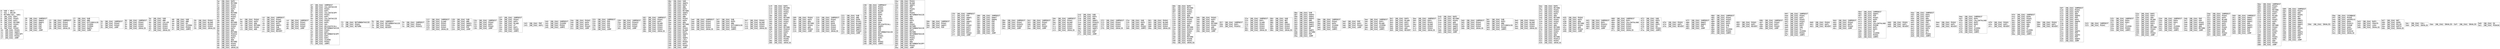 digraph "graph.cfg.gv" {
	subgraph global {
		node [fontname=Courier fontsize=30.0 rank=same shape=box]
		block_0 [label="0: %00 = #0x1\l2: %01 = #0x40\l4: MSTORE(%01, %00)\l5: [NO_SSA] DUP1\l6: [NO_SSA] PUSH1\l8: [NO_SSA] DUP2\l9: [NO_SSA] MSTORE\la: [NO_SSA] PUSH1\lc: [NO_SSA] ADD\ld: [NO_SSA] PUSH2\l10: [NO_SSA] PUSH1\l12: [NO_SSA] SWAP2\l13: [NO_SSA] CODECOPY\l14: [NO_SSA] PUSH2\l17: [NO_SSA] JUMP\l"]
		block_18 [label="18: [NO_SSA] JUMPDEST\l19: [NO_SSA] SWAP4\l1a: [NO_SSA] SWAP3\l1b: [NO_SSA] POP\l1c: [NO_SSA] POP\l1d: [NO_SSA] POP\l1e: [NO_SSA] JUMP\l"]
		block_1f [label="1f: [NO_SSA] JUMPDEST\l20: [NO_SSA] PUSH1\l22: [NO_SSA] PUSH1\l24: [NO_SSA] PUSH1\l26: [NO_SSA] INVALID\l"]
		block_27 [label="27: [NO_SSA] SUB\l28: [NO_SSA] AND\l29: [NO_SSA] EXTCODESIZE\l2a: [NO_SSA] ISZERO\l2b: [NO_SSA] ISZERO\l2c: [NO_SSA] SWAP1\l2d: [NO_SSA] JUMP\l"]
		block_2e [label="2e: [NO_SSA] JUMPDEST\l2f: [NO_SSA] PUSH2\l32: [NO_SSA] PUSH2\l35: [NO_SSA] JUMP\l"]
		block_36 [label="36: [NO_SSA] JUMPDEST\l37: [NO_SSA] PUSH1\l39: [NO_SSA] PUSH1\l3b: [NO_SSA] PUSH1\l3d: [NO_SSA] INVALID\l"]
		block_3e [label="3e: [NO_SSA] SUB\l3f: [NO_SSA] AND\l40: [NO_SSA] CALLER\l41: [NO_SSA] PUSH1\l43: [NO_SSA] PUSH1\l45: [NO_SSA] PUSH1\l47: [NO_SSA] INVALID\l"]
		block_48 [label="48: [NO_SSA] SUB\l49: [NO_SSA] AND\l4a: [NO_SSA] EQ\l4b: [NO_SSA] ISZERO\l4c: [NO_SSA] PUSH2\l4f: [NO_SSA] JUMPI\l"]
		block_50 [label="50: [NO_SSA] PUSH1\l52: [NO_SSA] MLOAD\l53: [NO_SSA] PUSH3\l57: [NO_SSA] PUSH1\l59: [NO_SSA] INVALID\l"]
		block_5a [label="5a: [NO_SSA] DUP2\l5b: [NO_SSA] MSTORE\l5c: [NO_SSA] PUSH1\l5e: [NO_SSA] PUSH1\l60: [NO_SSA] DUP3\l61: [NO_SSA] ADD\l62: [NO_SSA] MSTORE\l63: [NO_SSA] PUSH1\l65: [NO_SSA] PUSH1\l67: [NO_SSA] DUP3\l68: [NO_SSA] ADD\l69: [NO_SSA] MSTORE\l6a: [NO_SSA] PUSH32\l8b: [NO_SSA] PUSH1\l8d: [NO_SSA] DUP3\l8e: [NO_SSA] ADD\l8f: [NO_SSA] MSTORE\l90: [NO_SSA] PUSH32\lb1: [NO_SSA] PUSH1\lb3: [NO_SSA] DUP3\lb4: [NO_SSA] ADD\lb5: [NO_SSA] MSTORE\lb6: [NO_SSA] PUSH2\lb9: [NO_SSA] PUSH1\lbb: [NO_SSA] INVALID\l"]
		block_bc [label="bc: [NO_SSA] PUSH1\lbe: [NO_SSA] DUP3\lbf: [NO_SSA] ADD\lc0: [NO_SSA] MSTORE\lc1: [NO_SSA] PUSH1\lc3: [NO_SSA] ADD\l"]
		block_c4 [label="c4: [NO_SSA] JUMPDEST\lc5: [NO_SSA] PUSH1\lc7: [NO_SSA] MLOAD\lc8: [NO_SSA] DUP1\lc9: [NO_SSA] SWAP2\lca: [NO_SSA] SUB\lcb: [NO_SSA] SWAP1\lcc: [NO_SSA] REVERT\l"]
		block_cd [label="cd: [NO_SSA] JUMPDEST\lce: [NO_SSA] PUSH1\ld0: [NO_SSA] PUSH2\ld3: [NO_SSA] PUSH2\ld6: [NO_SSA] JUMP\l"]
		block_d7 [label="d7: [NO_SSA] JUMPDEST\ld8: [NO_SSA] CALLDATASIZE\ld9: [NO_SSA] PUSH1\ldb: [NO_SSA] DUP1\ldc: [NO_SSA] CALLDATACOPY\ldd: [NO_SSA] PUSH1\ldf: [NO_SSA] DUP1\le0: [NO_SSA] CALLDATASIZE\le1: [NO_SSA] PUSH1\le3: [NO_SSA] DUP5\le4: [NO_SSA] GAS\le5: [NO_SSA] DELEGATECALL\le6: [NO_SSA] RETURNDATASIZE\le7: [NO_SSA] PUSH1\le9: [NO_SSA] DUP1\lea: [NO_SSA] RETURNDATACOPY\leb: [NO_SSA] DUP1\lec: [NO_SSA] DUP1\led: [NO_SSA] ISZERO\lee: [NO_SSA] PUSH2\lf1: [NO_SSA] JUMPI\l"]
		block_f2 [label="f2: [NO_SSA] RETURNDATASIZE\lf3: [NO_SSA] PUSH1\lf5: [NO_SSA] RETURN\l"]
		block_f6 [label="f6: [NO_SSA] JUMPDEST\lf7: [NO_SSA] RETURNDATASIZE\lf8: [NO_SSA] PUSH1\lfa: [NO_SSA] REVERT\l"]
		block_fb [label="fb: [NO_SSA] JUMPDEST\lfc: [NO_SSA] PUSH1\lfe: [NO_SSA] PUSH32\l"]
		block_11f [label="11f: [NO_SSA] JUMPDEST\l120: [NO_SSA] SLOAD\l121: [NO_SSA] PUSH1\l123: [NO_SSA] PUSH1\l125: [NO_SSA] PUSH1\l127: [NO_SSA] INVALID\l"]
		block_128 [label="128: [NO_SSA] SUB\l129: [NO_SSA] AND\l12a: [NO_SSA] SWAP2\l12b: [NO_SSA] SWAP1\l12c: [NO_SSA] POP\l12d: [NO_SSA] JUMP\l"]
		block_12e [label="12e: [NO_SSA] JUMPDEST\l12f: [NO_SSA] PUSH2\l132: [NO_SSA] DUP4\l133: [NO_SSA] PUSH2\l136: [NO_SSA] JUMP\l"]
		block_137 [label="137: [NO_SSA] JUMPDEST\l138: [NO_SSA] PUSH1\l13a: [NO_SSA] DUP3\l13b: [NO_SSA] MLOAD\l13c: [NO_SSA] GT\l13d: [NO_SSA] DUP1\l13e: [NO_SSA] PUSH2\l141: [NO_SSA] JUMPI\l"]
		block_142 [label="142: [NO_SSA] POP\l143: [NO_SSA] DUP1\l"]
		block_144 [label="144: [NO_SSA] JUMPDEST\l145: [NO_SSA] ISZERO\l146: [NO_SSA] PUSH2\l149: [NO_SSA] JUMPI\l"]
		block_14a [label="14a: [NO_SSA] PUSH2\l14d: [NO_SSA] DUP4\l14e: [NO_SSA] DUP4\l14f: [NO_SSA] PUSH2\l152: [NO_SSA] JUMP\l"]
		block_153 [label="153: [NO_SSA] JUMPDEST\l154: [NO_SSA] POP\l155: [NO_SSA] POP\l156: [NO_SSA] POP\l157: [NO_SSA] POP\l158: [NO_SSA] JUMP\l"]
		block_159 [label="159: [NO_SSA] JUMPDEST\l15a: [NO_SSA] PUSH32\l17b: [NO_SSA] PUSH2\l17e: [NO_SSA] PUSH2\l181: [NO_SSA] JUMP\l"]
		block_182 [label="182: [NO_SSA] JUMPDEST\l183: [NO_SSA] PUSH1\l185: [NO_SSA] DUP1\l186: [NO_SSA] MLOAD\l187: [NO_SSA] PUSH1\l189: [NO_SSA] PUSH1\l18b: [NO_SSA] PUSH1\l18d: [NO_SSA] INVALID\l"]
		block_18e [label="18e: [NO_SSA] SUB\l18f: [NO_SSA] SWAP3\l190: [NO_SSA] DUP4\l191: [NO_SSA] AND\l192: [NO_SSA] DUP2\l193: [NO_SSA] MSTORE\l194: [NO_SSA] SWAP2\l195: [NO_SSA] DUP5\l196: [NO_SSA] AND\l197: [NO_SSA] PUSH1\l199: [NO_SSA] DUP4\l19a: [NO_SSA] ADD\l19b: [NO_SSA] MSTORE\l19c: [NO_SSA] ADD\l19d: [NO_SSA] PUSH1\l19f: [NO_SSA] MLOAD\l1a0: [NO_SSA] DUP1\l1a1: [NO_SSA] SWAP2\l1a2: [NO_SSA] SUB\l1a3: [NO_SSA] SWAP1\l1a4: [NO_SSA] LOG1\l1a5: [NO_SSA] PUSH2\l1a8: [NO_SSA] DUP2\l1a9: [NO_SSA] PUSH2\l1ac: [NO_SSA] JUMP\l"]
		block_1ad [label="1ad: [NO_SSA] JUMPDEST\l1ae: [NO_SSA] PUSH1\l1b0: [NO_SSA] PUSH1\l1b2: [NO_SSA] PUSH1\l1b4: [NO_SSA] PUSH1\l1b6: [NO_SSA] INVALID\l"]
		block_1b7 [label="1b7: [NO_SSA] SUB\l1b8: [NO_SSA] DUP5\l1b9: [NO_SSA] AND\l1ba: [NO_SSA] EXTCODESIZE\l1bb: [NO_SSA] PUSH2\l1be: [NO_SSA] JUMPI\l"]
		block_1bf [label="1bf: [NO_SSA] PUSH1\l1c1: [NO_SSA] MLOAD\l1c2: [NO_SSA] PUSH3\l1c6: [NO_SSA] PUSH1\l1c8: [NO_SSA] INVALID\l"]
		block_1c9 [label="1c9: [NO_SSA] DUP2\l1ca: [NO_SSA] MSTORE\l1cb: [NO_SSA] PUSH1\l1cd: [NO_SSA] PUSH1\l1cf: [NO_SSA] DUP3\l1d0: [NO_SSA] ADD\l1d1: [NO_SSA] MSTORE\l1d2: [NO_SSA] PUSH1\l1d4: [NO_SSA] PUSH1\l1d6: [NO_SSA] DUP3\l1d7: [NO_SSA] ADD\l1d8: [NO_SSA] MSTORE\l1d9: [NO_SSA] PUSH32\l1fa: [NO_SSA] PUSH1\l1fc: [NO_SSA] DUP3\l1fd: [NO_SSA] ADD\l1fe: [NO_SSA] MSTORE\l1ff: [NO_SSA] PUSH6\l206: [NO_SSA] PUSH1\l208: [NO_SSA] INVALID\l"]
		block_209 [label="209: [NO_SSA] PUSH1\l20b: [NO_SSA] DUP3\l20c: [NO_SSA] ADD\l20d: [NO_SSA] MSTORE\l20e: [NO_SSA] PUSH1\l210: [NO_SSA] ADD\l211: [NO_SSA] PUSH2\l214: [NO_SSA] JUMP\l"]
		block_215 [label="215: [NO_SSA] JUMPDEST\l216: [NO_SSA] PUSH1\l218: [NO_SSA] DUP1\l219: [NO_SSA] DUP6\l21a: [NO_SSA] PUSH1\l21c: [NO_SSA] PUSH1\l21e: [NO_SSA] PUSH1\l220: [NO_SSA] INVALID\l"]
		block_221 [label="221: [NO_SSA] SUB\l222: [NO_SSA] AND\l223: [NO_SSA] DUP6\l224: [NO_SSA] PUSH1\l226: [NO_SSA] MLOAD\l227: [NO_SSA] PUSH2\l22a: [NO_SSA] SWAP2\l22b: [NO_SSA] SWAP1\l22c: [NO_SSA] PUSH2\l22f: [NO_SSA] JUMP\l"]
		block_230 [label="230: [NO_SSA] JUMPDEST\l231: [NO_SSA] PUSH1\l233: [NO_SSA] PUSH1\l235: [NO_SSA] MLOAD\l236: [NO_SSA] DUP1\l237: [NO_SSA] DUP4\l238: [NO_SSA] SUB\l239: [NO_SSA] DUP2\l23a: [NO_SSA] DUP6\l23b: [NO_SSA] GAS\l23c: [NO_SSA] DELEGATECALL\l23d: [NO_SSA] SWAP2\l23e: [NO_SSA] POP\l23f: [NO_SSA] POP\l240: [NO_SSA] RETURNDATASIZE\l241: [NO_SSA] DUP1\l242: [NO_SSA] PUSH1\l244: [NO_SSA] DUP2\l245: [NO_SSA] EQ\l246: [NO_SSA] PUSH2\l249: [NO_SSA] JUMPI\l"]
		block_24a [label="24a: [NO_SSA] PUSH1\l24c: [NO_SSA] MLOAD\l24d: [NO_SSA] SWAP2\l24e: [NO_SSA] POP\l24f: [NO_SSA] PUSH1\l251: [NO_SSA] NOT\l252: [NO_SSA] PUSH1\l254: [NO_SSA] RETURNDATASIZE\l255: [NO_SSA] ADD\l256: [NO_SSA] AND\l257: [NO_SSA] DUP3\l258: [NO_SSA] ADD\l259: [NO_SSA] PUSH1\l25b: [NO_SSA] MSTORE\l25c: [NO_SSA] RETURNDATASIZE\l25d: [NO_SSA] DUP3\l25e: [NO_SSA] MSTORE\l25f: [NO_SSA] RETURNDATASIZE\l260: [NO_SSA] PUSH1\l262: [NO_SSA] PUSH1\l264: [NO_SSA] DUP5\l265: [NO_SSA] ADD\l266: [NO_SSA] RETURNDATACOPY\l267: [NO_SSA] PUSH2\l26a: [NO_SSA] JUMP\l"]
		block_26b [label="26b: [NO_SSA] JUMPDEST\l26c: [NO_SSA] PUSH1\l26e: [NO_SSA] SWAP2\l26f: [NO_SSA] POP\l"]
		block_270 [label="270: [NO_SSA] JUMPDEST\l271: [NO_SSA] POP\l272: [NO_SSA] SWAP2\l273: [NO_SSA] POP\l274: [NO_SSA] SWAP2\l275: [NO_SSA] POP\l276: [NO_SSA] PUSH2\l279: [NO_SSA] DUP3\l27a: [NO_SSA] DUP3\l27b: [NO_SSA] DUP7\l27c: [NO_SSA] PUSH2\l27f: [NO_SSA] JUMP\l"]
		block_280 [label="280: [NO_SSA] JUMPDEST\l281: [NO_SSA] SWAP7\l282: [NO_SSA] SWAP6\l283: [NO_SSA] POP\l284: [NO_SSA] POP\l285: [NO_SSA] POP\l286: [NO_SSA] POP\l287: [NO_SSA] POP\l288: [NO_SSA] POP\l289: [NO_SSA] JUMP\l"]
		block_28a [label="28a: [NO_SSA] JUMPDEST\l28b: [NO_SSA] PUSH1\l28d: [NO_SSA] PUSH32\l2ae: [NO_SSA] PUSH2\l2b1: [NO_SSA] JUMP\l"]
		block_2b2 [label="2b2: [NO_SSA] JUMPDEST\l2b3: [NO_SSA] PUSH2\l2b6: [NO_SSA] DUP2\l2b7: [NO_SSA] PUSH2\l2ba: [NO_SSA] JUMP\l"]
		block_2bb [label="2bb: [NO_SSA] JUMPDEST\l2bc: [NO_SSA] PUSH1\l2be: [NO_SSA] MLOAD\l2bf: [NO_SSA] PUSH1\l2c1: [NO_SSA] PUSH1\l2c3: [NO_SSA] PUSH1\l2c5: [NO_SSA] INVALID\l"]
		block_2c6 [label="2c6: [NO_SSA] SUB\l2c7: [NO_SSA] DUP3\l2c8: [NO_SSA] AND\l2c9: [NO_SSA] SWAP1\l2ca: [NO_SSA] PUSH32\l2eb: [NO_SSA] SWAP1\l2ec: [NO_SSA] PUSH1\l2ee: [NO_SSA] SWAP1\l2ef: [NO_SSA] LOG2\l2f0: [NO_SSA] POP\l2f1: [NO_SSA] JUMP\l"]
		block_2f2 [label="2f2: [NO_SSA] JUMPDEST\l2f3: [NO_SSA] PUSH1\l2f5: [NO_SSA] PUSH1\l2f7: [NO_SSA] PUSH1\l2f9: [NO_SSA] INVALID\l"]
		block_2fa [label="2fa: [NO_SSA] SUB\l2fb: [NO_SSA] DUP2\l2fc: [NO_SSA] AND\l2fd: [NO_SSA] PUSH2\l300: [NO_SSA] JUMPI\l"]
		block_301 [label="301: [NO_SSA] PUSH1\l303: [NO_SSA] MLOAD\l304: [NO_SSA] PUSH3\l308: [NO_SSA] PUSH1\l30a: [NO_SSA] INVALID\l"]
		block_30b [label="30b: [NO_SSA] DUP2\l30c: [NO_SSA] MSTORE\l30d: [NO_SSA] PUSH1\l30f: [NO_SSA] PUSH1\l311: [NO_SSA] DUP3\l312: [NO_SSA] ADD\l313: [NO_SSA] MSTORE\l314: [NO_SSA] PUSH1\l316: [NO_SSA] PUSH1\l318: [NO_SSA] DUP3\l319: [NO_SSA] ADD\l31a: [NO_SSA] MSTORE\l31b: [NO_SSA] PUSH32\l33c: [NO_SSA] PUSH1\l33e: [NO_SSA] DUP3\l33f: [NO_SSA] ADD\l340: [NO_SSA] MSTORE\l341: [NO_SSA] PUSH6\l348: [NO_SSA] PUSH1\l34a: [NO_SSA] INVALID\l"]
		block_34b [label="34b: [NO_SSA] PUSH1\l34d: [NO_SSA] DUP3\l34e: [NO_SSA] ADD\l34f: [NO_SSA] MSTORE\l350: [NO_SSA] PUSH1\l352: [NO_SSA] ADD\l353: [NO_SSA] PUSH2\l356: [NO_SSA] JUMP\l"]
		block_357 [label="357: [NO_SSA] JUMPDEST\l358: [NO_SSA] DUP1\l359: [NO_SSA] PUSH32\l"]
		block_37a [label="37a: [NO_SSA] JUMPDEST\l37b: [NO_SSA] DUP1\l37c: [NO_SSA] SLOAD\l37d: [NO_SSA] PUSH1\l37f: [NO_SSA] PUSH1\l381: [NO_SSA] PUSH1\l383: [NO_SSA] INVALID\l"]
		block_384 [label="384: [NO_SSA] SUB\l385: [NO_SSA] NOT\l386: [NO_SSA] AND\l387: [NO_SSA] PUSH1\l389: [NO_SSA] PUSH1\l38b: [NO_SSA] PUSH1\l38d: [NO_SSA] INVALID\l"]
		block_38e [label="38e: [NO_SSA] SUB\l38f: [NO_SSA] SWAP3\l390: [NO_SSA] SWAP1\l391: [NO_SSA] SWAP3\l392: [NO_SSA] AND\l393: [NO_SSA] SWAP2\l394: [NO_SSA] SWAP1\l395: [NO_SSA] SWAP2\l396: [NO_SSA] OR\l397: [NO_SSA] SWAP1\l398: [NO_SSA] SSTORE\l399: [NO_SSA] POP\l39a: [NO_SSA] JUMP\l"]
		block_39b [label="39b: [NO_SSA] JUMPDEST\l39c: [NO_SSA] PUSH1\l39e: [NO_SSA] DUP4\l39f: [NO_SSA] ISZERO\l3a0: [NO_SSA] PUSH2\l3a3: [NO_SSA] JUMPI\l"]
		block_3a4 [label="3a4: [NO_SSA] POP\l3a5: [NO_SSA] DUP2\l3a6: [NO_SSA] PUSH2\l3a9: [NO_SSA] JUMP\l"]
		block_3aa [label="3aa: [NO_SSA] JUMPDEST\l3ab: [NO_SSA] DUP3\l3ac: [NO_SSA] MLOAD\l3ad: [NO_SSA] ISZERO\l3ae: [NO_SSA] PUSH2\l3b1: [NO_SSA] JUMPI\l"]
		block_3b2 [label="3b2: [NO_SSA] DUP3\l3b3: [NO_SSA] MLOAD\l3b4: [NO_SSA] DUP1\l3b5: [NO_SSA] DUP5\l3b6: [NO_SSA] PUSH1\l3b8: [NO_SSA] ADD\l3b9: [NO_SSA] REVERT\l"]
		block_3ba [label="3ba: [NO_SSA] JUMPDEST\l3bb: [NO_SSA] DUP2\l3bc: [NO_SSA] PUSH1\l3be: [NO_SSA] MLOAD\l3bf: [NO_SSA] PUSH3\l3c3: [NO_SSA] PUSH1\l3c5: [NO_SSA] INVALID\l"]
		block_3c6 [label="3c6: [NO_SSA] DUP2\l3c7: [NO_SSA] MSTORE\l3c8: [NO_SSA] PUSH1\l3ca: [NO_SSA] ADD\l3cb: [NO_SSA] PUSH2\l3ce: [NO_SSA] SWAP2\l3cf: [NO_SSA] SWAP1\l3d0: [NO_SSA] PUSH2\l3d3: [NO_SSA] JUMP\l"]
		block_3d4 [label="3d4: [NO_SSA] JUMPDEST\l3d5: [NO_SSA] PUSH1\l3d7: [NO_SSA] PUSH1\l3d9: [NO_SSA] PUSH1\l3db: [NO_SSA] INVALID\l"]
		block_3dc [label="3dc: [NO_SSA] SUB\l3dd: [NO_SSA] DUP2\l3de: [NO_SSA] AND\l3df: [NO_SSA] EXTCODESIZE\l3e0: [NO_SSA] PUSH2\l3e3: [NO_SSA] JUMPI\l"]
		block_3e4 [label="3e4: [NO_SSA] PUSH1\l3e6: [NO_SSA] MLOAD\l3e7: [NO_SSA] PUSH3\l3eb: [NO_SSA] PUSH1\l3ed: [NO_SSA] INVALID\l"]
		block_3ee [label="3ee: [NO_SSA] DUP2\l3ef: [NO_SSA] MSTORE\l3f0: [NO_SSA] PUSH1\l3f2: [NO_SSA] PUSH1\l3f4: [NO_SSA] DUP3\l3f5: [NO_SSA] ADD\l3f6: [NO_SSA] MSTORE\l3f7: [NO_SSA] PUSH1\l3f9: [NO_SSA] PUSH1\l3fb: [NO_SSA] DUP3\l3fc: [NO_SSA] ADD\l3fd: [NO_SSA] MSTORE\l3fe: [NO_SSA] PUSH32\l41f: [NO_SSA] PUSH1\l421: [NO_SSA] DUP3\l422: [NO_SSA] ADD\l423: [NO_SSA] MSTORE\l424: [NO_SSA] PUSH13\l432: [NO_SSA] PUSH1\l434: [NO_SSA] INVALID\l"]
		block_435 [label="435: [NO_SSA] PUSH1\l437: [NO_SSA] DUP3\l438: [NO_SSA] ADD\l439: [NO_SSA] MSTORE\l43a: [NO_SSA] PUSH1\l43c: [NO_SSA] ADD\l43d: [NO_SSA] PUSH2\l440: [NO_SSA] JUMP\l"]
		block_441 [label="441: [NO_SSA] JUMPDEST\l442: [NO_SSA] DUP1\l443: [NO_SSA] PUSH32\l464: [NO_SSA] PUSH2\l467: [NO_SSA] JUMP\l"]
		block_468 [label="468: [NO_SSA] JUMPDEST\l469: [NO_SSA] DUP1\l46a: [NO_SSA] CALLDATALOAD\l46b: [NO_SSA] PUSH1\l46d: [NO_SSA] PUSH1\l46f: [NO_SSA] PUSH1\l471: [NO_SSA] INVALID\l"]
		block_472 [label="472: [NO_SSA] SUB\l473: [NO_SSA] DUP2\l474: [NO_SSA] AND\l475: [NO_SSA] DUP2\l476: [NO_SSA] EQ\l477: [NO_SSA] PUSH2\l47a: [NO_SSA] JUMPI\l"]
		block_47b [label="47b: [NO_SSA] PUSH1\l47d: [NO_SSA] DUP1\l47e: [NO_SSA] REVERT\l"]
		block_47f [label="47f: [NO_SSA] JUMPDEST\l480: [NO_SSA] SWAP2\l481: [NO_SSA] SWAP1\l482: [NO_SSA] POP\l483: [NO_SSA] JUMP\l"]
		block_484 [label="484: [NO_SSA] JUMPDEST\l485: [NO_SSA] PUSH1\l487: [NO_SSA] PUSH1\l489: [NO_SSA] DUP3\l48a: [NO_SSA] DUP5\l48b: [NO_SSA] SUB\l48c: [NO_SSA] SLT\l48d: [NO_SSA] ISZERO\l48e: [NO_SSA] PUSH2\l491: [NO_SSA] JUMPI\l"]
		block_492 [label="492: [NO_SSA] PUSH1\l494: [NO_SSA] DUP1\l495: [NO_SSA] REVERT\l"]
		block_496 [label="496: [NO_SSA] JUMPDEST\l497: [NO_SSA] PUSH2\l49a: [NO_SSA] DUP3\l49b: [NO_SSA] PUSH2\l49e: [NO_SSA] JUMP\l"]
		block_49f [label="49f: [NO_SSA] JUMPDEST\l4a0: [NO_SSA] PUSH1\l4a2: [NO_SSA] DUP1\l4a3: [NO_SSA] PUSH1\l4a5: [NO_SSA] PUSH1\l4a7: [NO_SSA] DUP5\l4a8: [NO_SSA] DUP7\l4a9: [NO_SSA] SUB\l4aa: [NO_SSA] SLT\l4ab: [NO_SSA] ISZERO\l4ac: [NO_SSA] PUSH2\l4af: [NO_SSA] JUMPI\l"]
		block_4b0 [label="4b0: [NO_SSA] PUSH1\l4b2: [NO_SSA] DUP1\l4b3: [NO_SSA] REVERT\l"]
		block_4b4 [label="4b4: [NO_SSA] JUMPDEST\l4b5: [NO_SSA] PUSH2\l4b8: [NO_SSA] DUP5\l4b9: [NO_SSA] PUSH2\l4bc: [NO_SSA] JUMP\l"]
		block_4bd [label="4bd: [NO_SSA] JUMPDEST\l4be: [NO_SSA] SWAP3\l4bf: [NO_SSA] POP\l4c0: [NO_SSA] PUSH1\l4c2: [NO_SSA] DUP5\l4c3: [NO_SSA] ADD\l4c4: [NO_SSA] CALLDATALOAD\l4c5: [NO_SSA] PUSH8\l4ce: [NO_SSA] DUP1\l4cf: [NO_SSA] DUP3\l4d0: [NO_SSA] GT\l4d1: [NO_SSA] ISZERO\l4d2: [NO_SSA] PUSH2\l4d5: [NO_SSA] JUMPI\l"]
		block_4d6 [label="4d6: [NO_SSA] PUSH1\l4d8: [NO_SSA] DUP1\l4d9: [NO_SSA] REVERT\l"]
		block_4da [label="4da: [NO_SSA] JUMPDEST\l4db: [NO_SSA] DUP2\l4dc: [NO_SSA] DUP7\l4dd: [NO_SSA] ADD\l4de: [NO_SSA] SWAP2\l4df: [NO_SSA] POP\l4e0: [NO_SSA] DUP7\l4e1: [NO_SSA] PUSH1\l4e3: [NO_SSA] DUP4\l4e4: [NO_SSA] ADD\l4e5: [NO_SSA] SLT\l4e6: [NO_SSA] PUSH2\l4e9: [NO_SSA] JUMPI\l"]
		block_4ea [label="4ea: [NO_SSA] PUSH1\l4ec: [NO_SSA] DUP1\l4ed: [NO_SSA] REVERT\l"]
		block_4ee [label="4ee: [NO_SSA] JUMPDEST\l4ef: [NO_SSA] DUP2\l4f0: [NO_SSA] CALLDATALOAD\l4f1: [NO_SSA] DUP2\l4f2: [NO_SSA] DUP2\l4f3: [NO_SSA] GT\l4f4: [NO_SSA] ISZERO\l4f5: [NO_SSA] PUSH2\l4f8: [NO_SSA] JUMPI\l"]
		block_4f9 [label="4f9: [NO_SSA] PUSH1\l4fb: [NO_SSA] DUP1\l4fc: [NO_SSA] REVERT\l"]
		block_4fd [label="4fd: [NO_SSA] JUMPDEST\l4fe: [NO_SSA] DUP8\l4ff: [NO_SSA] PUSH1\l501: [NO_SSA] DUP3\l502: [NO_SSA] DUP6\l503: [NO_SSA] ADD\l504: [NO_SSA] ADD\l505: [NO_SSA] GT\l506: [NO_SSA] ISZERO\l507: [NO_SSA] PUSH2\l50a: [NO_SSA] JUMPI\l"]
		block_50b [label="50b: [NO_SSA] PUSH1\l50d: [NO_SSA] DUP1\l50e: [NO_SSA] REVERT\l"]
		block_50f [label="50f: [NO_SSA] JUMPDEST\l510: [NO_SSA] PUSH1\l512: [NO_SSA] DUP4\l513: [NO_SSA] ADD\l514: [NO_SSA] SWAP5\l515: [NO_SSA] POP\l516: [NO_SSA] DUP1\l517: [NO_SSA] SWAP4\l518: [NO_SSA] POP\l519: [NO_SSA] POP\l51a: [NO_SSA] POP\l51b: [NO_SSA] POP\l51c: [NO_SSA] SWAP3\l51d: [NO_SSA] POP\l51e: [NO_SSA] SWAP3\l51f: [NO_SSA] POP\l520: [NO_SSA] SWAP3\l521: [NO_SSA] JUMP\l"]
		block_522 [label="522: [NO_SSA] JUMPDEST\l523: [NO_SSA] PUSH1\l"]
		block_525 [label="525: [NO_SSA] JUMPDEST\l526: [NO_SSA] DUP4\l527: [NO_SSA] DUP2\l528: [NO_SSA] LT\l529: [NO_SSA] ISZERO\l52a: [NO_SSA] PUSH2\l52d: [NO_SSA] JUMPI\l"]
		block_52e [label="52e: [NO_SSA] DUP2\l52f: [NO_SSA] DUP2\l530: [NO_SSA] ADD\l531: [NO_SSA] MLOAD\l532: [NO_SSA] DUP4\l533: [NO_SSA] DUP3\l534: [NO_SSA] ADD\l535: [NO_SSA] MSTORE\l536: [NO_SSA] PUSH1\l538: [NO_SSA] ADD\l539: [NO_SSA] PUSH2\l53c: [NO_SSA] JUMP\l"]
		block_53d [label="53d: [NO_SSA] JUMPDEST\l53e: [NO_SSA] DUP4\l53f: [NO_SSA] DUP2\l540: [NO_SSA] GT\l541: [NO_SSA] ISZERO\l542: [NO_SSA] PUSH2\l545: [NO_SSA] JUMPI\l"]
		block_546 [label="546: [NO_SSA] POP\l547: [NO_SSA] POP\l548: [NO_SSA] PUSH1\l54a: [NO_SSA] SWAP2\l54b: [NO_SSA] ADD\l54c: [NO_SSA] MSTORE\l54d: [NO_SSA] JUMP\l"]
		block_54e [label="54e: [NO_SSA] JUMPDEST\l54f: [NO_SSA] PUSH1\l551: [NO_SSA] DUP3\l552: [NO_SSA] MLOAD\l553: [NO_SSA] PUSH2\l556: [NO_SSA] DUP2\l557: [NO_SSA] DUP5\l558: [NO_SSA] PUSH1\l55a: [NO_SSA] DUP8\l55b: [NO_SSA] ADD\l55c: [NO_SSA] PUSH2\l55f: [NO_SSA] JUMP\l"]
		block_560 [label="560: [NO_SSA] JUMPDEST\l561: [NO_SSA] SWAP2\l562: [NO_SSA] SWAP1\l563: [NO_SSA] SWAP2\l564: [NO_SSA] ADD\l565: [NO_SSA] SWAP3\l566: [NO_SSA] SWAP2\l567: [NO_SSA] POP\l568: [NO_SSA] POP\l569: [NO_SSA] JUMP\l"]
		block_56a [label="56a: [NO_SSA] JUMPDEST\l56b: [NO_SSA] PUSH1\l56d: [NO_SSA] DUP2\l56e: [NO_SSA] MSTORE\l56f: [NO_SSA] PUSH1\l571: [NO_SSA] DUP3\l572: [NO_SSA] MLOAD\l573: [NO_SSA] DUP1\l574: [NO_SSA] PUSH1\l576: [NO_SSA] DUP5\l577: [NO_SSA] ADD\l578: [NO_SSA] MSTORE\l579: [NO_SSA] PUSH2\l57c: [NO_SSA] DUP2\l57d: [NO_SSA] PUSH1\l57f: [NO_SSA] DUP6\l580: [NO_SSA] ADD\l581: [NO_SSA] PUSH1\l583: [NO_SSA] DUP8\l584: [NO_SSA] ADD\l585: [NO_SSA] PUSH2\l588: [NO_SSA] JUMP\l"]
		block_589 [label="589: [NO_SSA] JUMPDEST\l58a: [NO_SSA] PUSH1\l58c: [NO_SSA] ADD\l58d: [NO_SSA] PUSH1\l58f: [NO_SSA] NOT\l590: [NO_SSA] AND\l591: [NO_SSA] SWAP2\l592: [NO_SSA] SWAP1\l593: [NO_SSA] SWAP2\l594: [NO_SSA] ADD\l595: [NO_SSA] PUSH1\l597: [NO_SSA] ADD\l598: [NO_SSA] SWAP3\l599: [NO_SSA] SWAP2\l59a: [NO_SSA] POP\l59b: [NO_SSA] POP\l59c: [NO_SSA] JUMP\l"]
		block_59d [label="59d: [NO_SSA] INVALID\l"]
		block_59e [label="59e: [NO_SSA] COINBASE\l59f: [NO_SSA] PUSH5\l5a5: [NO_SSA] GASPRICE\l5a6: [NO_SSA] SHA3\l5a7: [NO_SSA] PUSH13\l5b5: [NO_SSA] PUSH8\l5be: [NO_SSA] SHA3\l5bf: [NO_SSA] PUSH7\l5c7: [NO_SSA] PUSH10\l5d2: [NO_SSA] INVALID\l"]
		block_5d3 [label="5d3: [NO_SSA] DUP3\l5d4: [NO_SSA] CREATE\l5d5: [NO_SSA] LOG4\l5d6: [NO_SSA] INVALID\l"]
		block_5d7 [label="5d7: [NO_SSA] NOT\l5d8: [NO_SSA] DUP8\l5d9: [NO_SSA] MSIZE\l5da: [NO_SSA] DUP15\l5db: [NO_SSA] INVALID\l"]
		block_5dc [label="5dc: [NO_SSA] CALL\l5dd: [NO_SSA] INVALID\l"]
		block_5de [label="5de: [NO_SSA] INVALID\l"]
		block_5df [label="5df: [NO_SSA] INVALID\l"]
		block_5e0 [label="5e0: [NO_SSA] EQ\l5e1: [NO_SSA] PUSH30\l"]
	}
}
